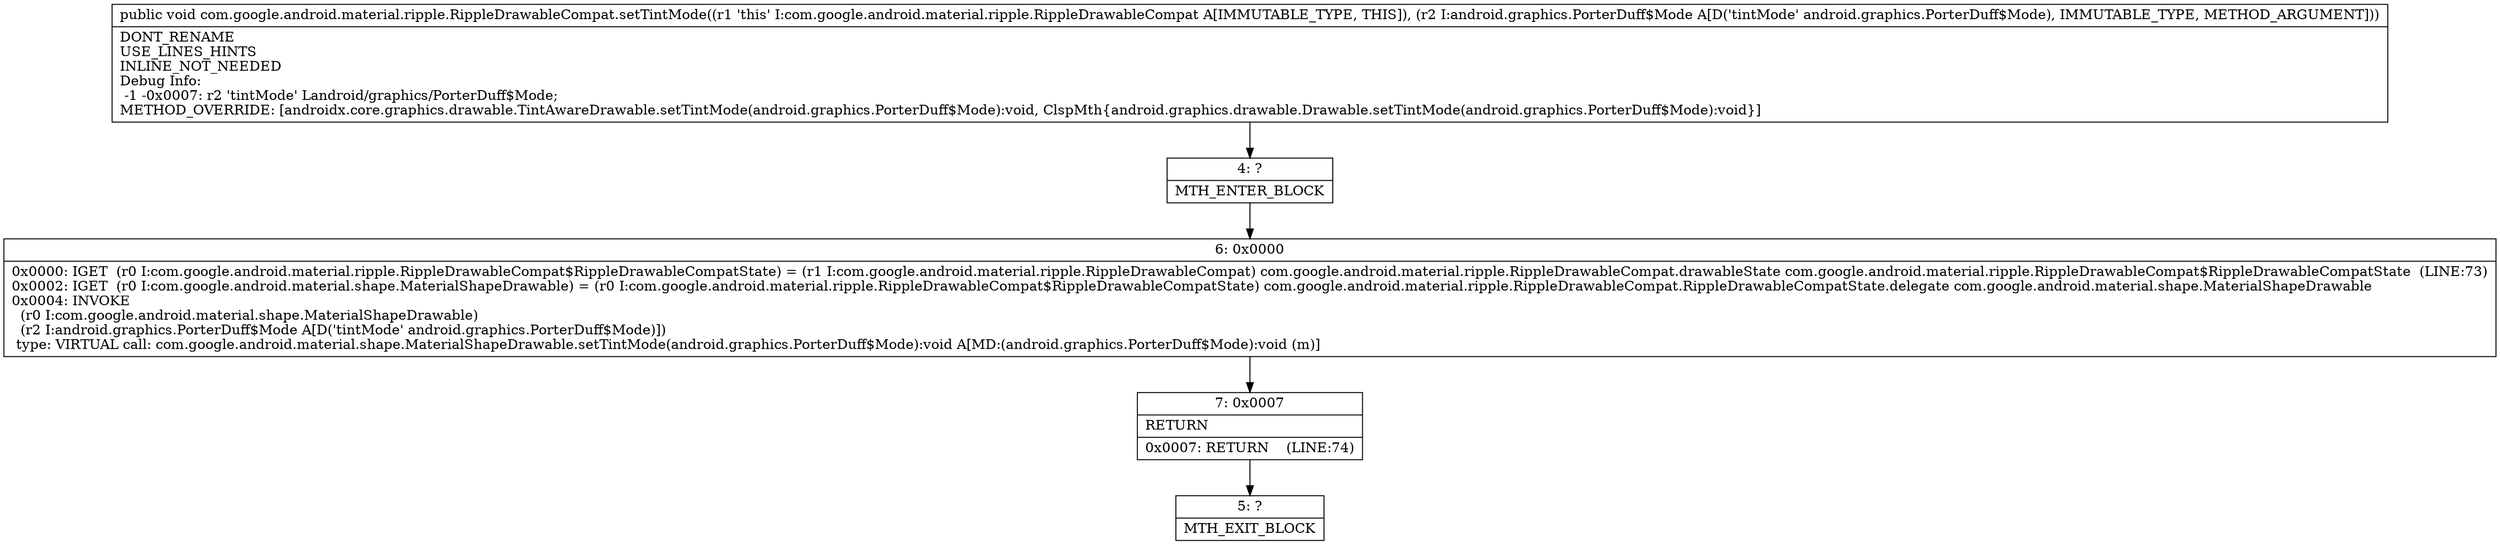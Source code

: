 digraph "CFG forcom.google.android.material.ripple.RippleDrawableCompat.setTintMode(Landroid\/graphics\/PorterDuff$Mode;)V" {
Node_4 [shape=record,label="{4\:\ ?|MTH_ENTER_BLOCK\l}"];
Node_6 [shape=record,label="{6\:\ 0x0000|0x0000: IGET  (r0 I:com.google.android.material.ripple.RippleDrawableCompat$RippleDrawableCompatState) = (r1 I:com.google.android.material.ripple.RippleDrawableCompat) com.google.android.material.ripple.RippleDrawableCompat.drawableState com.google.android.material.ripple.RippleDrawableCompat$RippleDrawableCompatState  (LINE:73)\l0x0002: IGET  (r0 I:com.google.android.material.shape.MaterialShapeDrawable) = (r0 I:com.google.android.material.ripple.RippleDrawableCompat$RippleDrawableCompatState) com.google.android.material.ripple.RippleDrawableCompat.RippleDrawableCompatState.delegate com.google.android.material.shape.MaterialShapeDrawable \l0x0004: INVOKE  \l  (r0 I:com.google.android.material.shape.MaterialShapeDrawable)\l  (r2 I:android.graphics.PorterDuff$Mode A[D('tintMode' android.graphics.PorterDuff$Mode)])\l type: VIRTUAL call: com.google.android.material.shape.MaterialShapeDrawable.setTintMode(android.graphics.PorterDuff$Mode):void A[MD:(android.graphics.PorterDuff$Mode):void (m)]\l}"];
Node_7 [shape=record,label="{7\:\ 0x0007|RETURN\l|0x0007: RETURN    (LINE:74)\l}"];
Node_5 [shape=record,label="{5\:\ ?|MTH_EXIT_BLOCK\l}"];
MethodNode[shape=record,label="{public void com.google.android.material.ripple.RippleDrawableCompat.setTintMode((r1 'this' I:com.google.android.material.ripple.RippleDrawableCompat A[IMMUTABLE_TYPE, THIS]), (r2 I:android.graphics.PorterDuff$Mode A[D('tintMode' android.graphics.PorterDuff$Mode), IMMUTABLE_TYPE, METHOD_ARGUMENT]))  | DONT_RENAME\lUSE_LINES_HINTS\lINLINE_NOT_NEEDED\lDebug Info:\l  \-1 \-0x0007: r2 'tintMode' Landroid\/graphics\/PorterDuff$Mode;\lMETHOD_OVERRIDE: [androidx.core.graphics.drawable.TintAwareDrawable.setTintMode(android.graphics.PorterDuff$Mode):void, ClspMth\{android.graphics.drawable.Drawable.setTintMode(android.graphics.PorterDuff$Mode):void\}]\l}"];
MethodNode -> Node_4;Node_4 -> Node_6;
Node_6 -> Node_7;
Node_7 -> Node_5;
}

